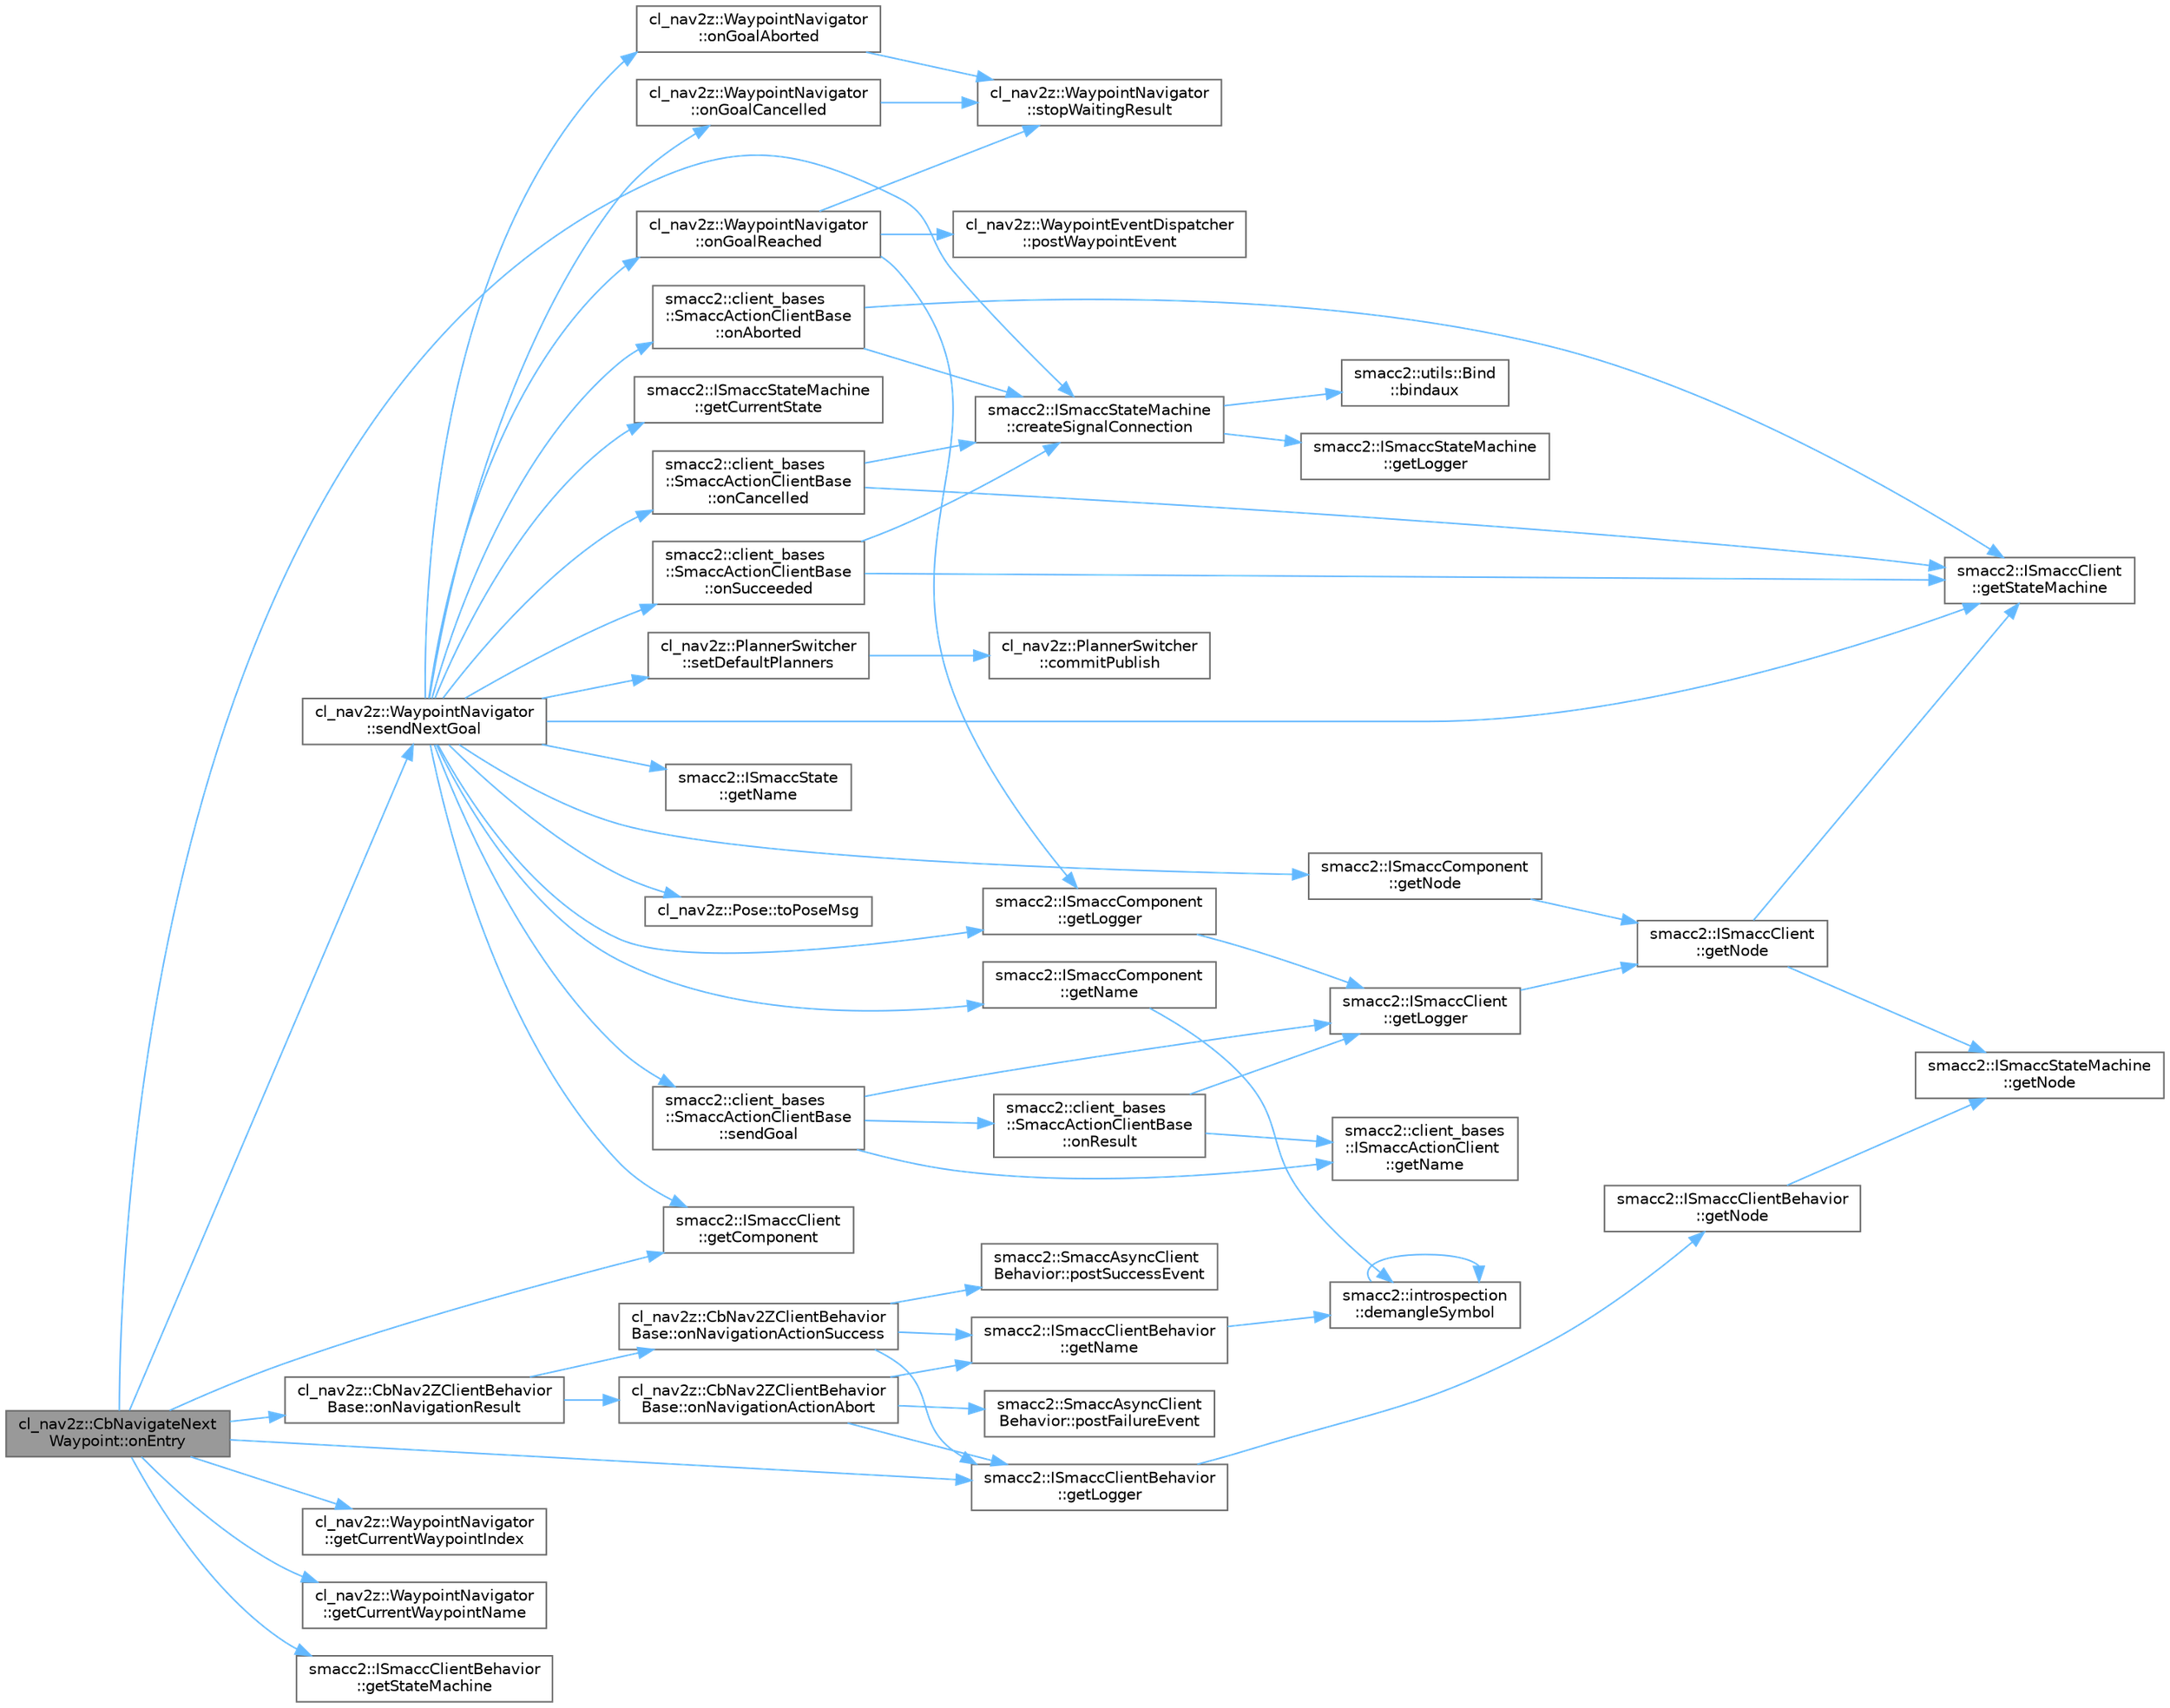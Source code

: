 digraph "cl_nav2z::CbNavigateNextWaypoint::onEntry"
{
 // LATEX_PDF_SIZE
  bgcolor="transparent";
  edge [fontname=Helvetica,fontsize=10,labelfontname=Helvetica,labelfontsize=10];
  node [fontname=Helvetica,fontsize=10,shape=box,height=0.2,width=0.4];
  rankdir="LR";
  Node1 [label="cl_nav2z::CbNavigateNext\lWaypoint::onEntry",height=0.2,width=0.4,color="gray40", fillcolor="grey60", style="filled", fontcolor="black",tooltip=" "];
  Node1 -> Node2 [color="steelblue1",style="solid"];
  Node2 [label="smacc2::ISmaccStateMachine\l::createSignalConnection",height=0.2,width=0.4,color="grey40", fillcolor="white", style="filled",URL="$classsmacc2_1_1ISmaccStateMachine.html#a25f13e947197c61b66c12cf58ee351d5",tooltip=" "];
  Node2 -> Node3 [color="steelblue1",style="solid"];
  Node3 [label="smacc2::utils::Bind\l::bindaux",height=0.2,width=0.4,color="grey40", fillcolor="white", style="filled",URL="$structsmacc2_1_1utils_1_1Bind.html#a376e679d2086f7a58f91f764eed43f6d",tooltip=" "];
  Node2 -> Node4 [color="steelblue1",style="solid"];
  Node4 [label="smacc2::ISmaccStateMachine\l::getLogger",height=0.2,width=0.4,color="grey40", fillcolor="white", style="filled",URL="$classsmacc2_1_1ISmaccStateMachine.html#acc4b310700e4256383d28f56217c3ce1",tooltip=" "];
  Node1 -> Node5 [color="steelblue1",style="solid"];
  Node5 [label="smacc2::ISmaccClient\l::getComponent",height=0.2,width=0.4,color="grey40", fillcolor="white", style="filled",URL="$classsmacc2_1_1ISmaccClient.html#afc6e0f5f82a4552134c9423b75e3ca1d",tooltip=" "];
  Node1 -> Node6 [color="steelblue1",style="solid"];
  Node6 [label="cl_nav2z::WaypointNavigator\l::getCurrentWaypointIndex",height=0.2,width=0.4,color="grey40", fillcolor="white", style="filled",URL="$classcl__nav2z_1_1WaypointNavigator.html#a49e729cd3076a4e145fe200f2d799c8d",tooltip=" "];
  Node1 -> Node7 [color="steelblue1",style="solid"];
  Node7 [label="cl_nav2z::WaypointNavigator\l::getCurrentWaypointName",height=0.2,width=0.4,color="grey40", fillcolor="white", style="filled",URL="$classcl__nav2z_1_1WaypointNavigator.html#ad25d77e9a750322fb3efcd8d44efaf48",tooltip=" "];
  Node1 -> Node8 [color="steelblue1",style="solid"];
  Node8 [label="smacc2::ISmaccClientBehavior\l::getLogger",height=0.2,width=0.4,color="grey40", fillcolor="white", style="filled",URL="$classsmacc2_1_1ISmaccClientBehavior.html#a9c3d82542c800e2ba5207c5cff0e63e8",tooltip=" "];
  Node8 -> Node9 [color="steelblue1",style="solid"];
  Node9 [label="smacc2::ISmaccClientBehavior\l::getNode",height=0.2,width=0.4,color="grey40", fillcolor="white", style="filled",URL="$classsmacc2_1_1ISmaccClientBehavior.html#aa1b28d5e8a5208fff8160f9df9a89dc6",tooltip=" "];
  Node9 -> Node10 [color="steelblue1",style="solid"];
  Node10 [label="smacc2::ISmaccStateMachine\l::getNode",height=0.2,width=0.4,color="grey40", fillcolor="white", style="filled",URL="$classsmacc2_1_1ISmaccStateMachine.html#a2cf8b817f7e137fc648e373ae4614a2f",tooltip=" "];
  Node1 -> Node11 [color="steelblue1",style="solid"];
  Node11 [label="smacc2::ISmaccClientBehavior\l::getStateMachine",height=0.2,width=0.4,color="grey40", fillcolor="white", style="filled",URL="$classsmacc2_1_1ISmaccClientBehavior.html#aef894ccf74067413e7cf501dbf022cd2",tooltip=" "];
  Node1 -> Node12 [color="steelblue1",style="solid"];
  Node12 [label="cl_nav2z::CbNav2ZClientBehavior\lBase::onNavigationResult",height=0.2,width=0.4,color="grey40", fillcolor="white", style="filled",URL="$classcl__nav2z_1_1CbNav2ZClientBehaviorBase.html#a27843e175cfac316a613a0a342c7e450",tooltip=" "];
  Node12 -> Node13 [color="steelblue1",style="solid"];
  Node13 [label="cl_nav2z::CbNav2ZClientBehavior\lBase::onNavigationActionAbort",height=0.2,width=0.4,color="grey40", fillcolor="white", style="filled",URL="$classcl__nav2z_1_1CbNav2ZClientBehaviorBase.html#ac1509a1f84bdf6f4a0d62dbde6a8c12f",tooltip=" "];
  Node13 -> Node8 [color="steelblue1",style="solid"];
  Node13 -> Node14 [color="steelblue1",style="solid"];
  Node14 [label="smacc2::ISmaccClientBehavior\l::getName",height=0.2,width=0.4,color="grey40", fillcolor="white", style="filled",URL="$classsmacc2_1_1ISmaccClientBehavior.html#a3feaa9c382a7d376b7ba0017a63e294e",tooltip=" "];
  Node14 -> Node15 [color="steelblue1",style="solid"];
  Node15 [label="smacc2::introspection\l::demangleSymbol",height=0.2,width=0.4,color="grey40", fillcolor="white", style="filled",URL="$namespacesmacc2_1_1introspection.html#aba19132e50f25adee919c2504ae6a3a2",tooltip=" "];
  Node15 -> Node15 [color="steelblue1",style="solid"];
  Node13 -> Node16 [color="steelblue1",style="solid"];
  Node16 [label="smacc2::SmaccAsyncClient\lBehavior::postFailureEvent",height=0.2,width=0.4,color="grey40", fillcolor="white", style="filled",URL="$classsmacc2_1_1SmaccAsyncClientBehavior.html#afcb5c1a0bf3b9bae6c54e8f5ef1bc04d",tooltip=" "];
  Node12 -> Node17 [color="steelblue1",style="solid"];
  Node17 [label="cl_nav2z::CbNav2ZClientBehavior\lBase::onNavigationActionSuccess",height=0.2,width=0.4,color="grey40", fillcolor="white", style="filled",URL="$classcl__nav2z_1_1CbNav2ZClientBehaviorBase.html#ab56a07ee9a373cb628f02bc90a658260",tooltip=" "];
  Node17 -> Node8 [color="steelblue1",style="solid"];
  Node17 -> Node14 [color="steelblue1",style="solid"];
  Node17 -> Node18 [color="steelblue1",style="solid"];
  Node18 [label="smacc2::SmaccAsyncClient\lBehavior::postSuccessEvent",height=0.2,width=0.4,color="grey40", fillcolor="white", style="filled",URL="$classsmacc2_1_1SmaccAsyncClientBehavior.html#a2fb4de26d011fbbb55bc1bbaed2e6f5b",tooltip=" "];
  Node1 -> Node19 [color="steelblue1",style="solid"];
  Node19 [label="cl_nav2z::WaypointNavigator\l::sendNextGoal",height=0.2,width=0.4,color="grey40", fillcolor="white", style="filled",URL="$classcl__nav2z_1_1WaypointNavigator.html#a967c1e52fe540399727ca885340cde88",tooltip=" "];
  Node19 -> Node5 [color="steelblue1",style="solid"];
  Node19 -> Node20 [color="steelblue1",style="solid"];
  Node20 [label="smacc2::ISmaccStateMachine\l::getCurrentState",height=0.2,width=0.4,color="grey40", fillcolor="white", style="filled",URL="$classsmacc2_1_1ISmaccStateMachine.html#aba8f61152440345ee508c7aa67fa6308",tooltip=" "];
  Node19 -> Node21 [color="steelblue1",style="solid"];
  Node21 [label="smacc2::ISmaccComponent\l::getLogger",height=0.2,width=0.4,color="grey40", fillcolor="white", style="filled",URL="$classsmacc2_1_1ISmaccComponent.html#a77ee85823bab8d84edcdf5d28782b728",tooltip=" "];
  Node21 -> Node22 [color="steelblue1",style="solid"];
  Node22 [label="smacc2::ISmaccClient\l::getLogger",height=0.2,width=0.4,color="grey40", fillcolor="white", style="filled",URL="$classsmacc2_1_1ISmaccClient.html#aaa82b9e079d2faf7bf4ba3a4dfecbf89",tooltip=" "];
  Node22 -> Node23 [color="steelblue1",style="solid"];
  Node23 [label="smacc2::ISmaccClient\l::getNode",height=0.2,width=0.4,color="grey40", fillcolor="white", style="filled",URL="$classsmacc2_1_1ISmaccClient.html#a0d0d53879b63fd45c78aac1c711f8708",tooltip=" "];
  Node23 -> Node10 [color="steelblue1",style="solid"];
  Node23 -> Node24 [color="steelblue1",style="solid"];
  Node24 [label="smacc2::ISmaccClient\l::getStateMachine",height=0.2,width=0.4,color="grey40", fillcolor="white", style="filled",URL="$classsmacc2_1_1ISmaccClient.html#a0e489e232e516e1fea5f026531e10973",tooltip=" "];
  Node19 -> Node25 [color="steelblue1",style="solid"];
  Node25 [label="smacc2::ISmaccComponent\l::getName",height=0.2,width=0.4,color="grey40", fillcolor="white", style="filled",URL="$classsmacc2_1_1ISmaccComponent.html#a6fea938740f0c9ffc082b2ff076c900b",tooltip=" "];
  Node25 -> Node15 [color="steelblue1",style="solid"];
  Node19 -> Node26 [color="steelblue1",style="solid"];
  Node26 [label="smacc2::ISmaccState\l::getName",height=0.2,width=0.4,color="grey40", fillcolor="white", style="filled",URL="$classsmacc2_1_1ISmaccState.html#a69ec6fafcc7f109198412433cf06cbcc",tooltip=" "];
  Node19 -> Node27 [color="steelblue1",style="solid"];
  Node27 [label="smacc2::ISmaccComponent\l::getNode",height=0.2,width=0.4,color="grey40", fillcolor="white", style="filled",URL="$classsmacc2_1_1ISmaccComponent.html#aaac68614687bed658c59f8f15746ab91",tooltip=" "];
  Node27 -> Node23 [color="steelblue1",style="solid"];
  Node19 -> Node24 [color="steelblue1",style="solid"];
  Node19 -> Node28 [color="steelblue1",style="solid"];
  Node28 [label="smacc2::client_bases\l::SmaccActionClientBase\l::onAborted",height=0.2,width=0.4,color="grey40", fillcolor="white", style="filled",URL="$classsmacc2_1_1client__bases_1_1SmaccActionClientBase.html#a1d9dcf6e7552644a1009f9d5cdc7157b",tooltip=" "];
  Node28 -> Node2 [color="steelblue1",style="solid"];
  Node28 -> Node24 [color="steelblue1",style="solid"];
  Node19 -> Node29 [color="steelblue1",style="solid"];
  Node29 [label="smacc2::client_bases\l::SmaccActionClientBase\l::onCancelled",height=0.2,width=0.4,color="grey40", fillcolor="white", style="filled",URL="$classsmacc2_1_1client__bases_1_1SmaccActionClientBase.html#ad10aab26b6ed355f8088a10ba234a16d",tooltip=" "];
  Node29 -> Node2 [color="steelblue1",style="solid"];
  Node29 -> Node24 [color="steelblue1",style="solid"];
  Node19 -> Node30 [color="steelblue1",style="solid"];
  Node30 [label="cl_nav2z::WaypointNavigator\l::onGoalAborted",height=0.2,width=0.4,color="grey40", fillcolor="white", style="filled",URL="$classcl__nav2z_1_1WaypointNavigator.html#a945ef643cfdfef0415a56b72d092cc15",tooltip=" "];
  Node30 -> Node31 [color="steelblue1",style="solid"];
  Node31 [label="cl_nav2z::WaypointNavigator\l::stopWaitingResult",height=0.2,width=0.4,color="grey40", fillcolor="white", style="filled",URL="$classcl__nav2z_1_1WaypointNavigator.html#ab04bb9ea0ebadfb25f50b5ce3a51047c",tooltip=" "];
  Node19 -> Node32 [color="steelblue1",style="solid"];
  Node32 [label="cl_nav2z::WaypointNavigator\l::onGoalCancelled",height=0.2,width=0.4,color="grey40", fillcolor="white", style="filled",URL="$classcl__nav2z_1_1WaypointNavigator.html#a536d76bf5ec5d25f04879ea07e490cf0",tooltip=" "];
  Node32 -> Node31 [color="steelblue1",style="solid"];
  Node19 -> Node33 [color="steelblue1",style="solid"];
  Node33 [label="cl_nav2z::WaypointNavigator\l::onGoalReached",height=0.2,width=0.4,color="grey40", fillcolor="white", style="filled",URL="$classcl__nav2z_1_1WaypointNavigator.html#ad23acb5fa0063cfd208e7858fd6274d4",tooltip=" "];
  Node33 -> Node21 [color="steelblue1",style="solid"];
  Node33 -> Node34 [color="steelblue1",style="solid"];
  Node34 [label="cl_nav2z::WaypointEventDispatcher\l::postWaypointEvent",height=0.2,width=0.4,color="grey40", fillcolor="white", style="filled",URL="$classcl__nav2z_1_1WaypointEventDispatcher.html#acdd27d0806aa7058eda93a582dcfff40",tooltip=" "];
  Node33 -> Node31 [color="steelblue1",style="solid"];
  Node19 -> Node35 [color="steelblue1",style="solid"];
  Node35 [label="smacc2::client_bases\l::SmaccActionClientBase\l::onSucceeded",height=0.2,width=0.4,color="grey40", fillcolor="white", style="filled",URL="$classsmacc2_1_1client__bases_1_1SmaccActionClientBase.html#a6f37d69935254227c9f7572a54817e5a",tooltip=" "];
  Node35 -> Node2 [color="steelblue1",style="solid"];
  Node35 -> Node24 [color="steelblue1",style="solid"];
  Node19 -> Node36 [color="steelblue1",style="solid"];
  Node36 [label="smacc2::client_bases\l::SmaccActionClientBase\l::sendGoal",height=0.2,width=0.4,color="grey40", fillcolor="white", style="filled",URL="$classsmacc2_1_1client__bases_1_1SmaccActionClientBase.html#ad6d79ea8762410e81df2a18e4f8eaf1a",tooltip=" "];
  Node36 -> Node22 [color="steelblue1",style="solid"];
  Node36 -> Node37 [color="steelblue1",style="solid"];
  Node37 [label="smacc2::client_bases\l::ISmaccActionClient\l::getName",height=0.2,width=0.4,color="grey40", fillcolor="white", style="filled",URL="$classsmacc2_1_1client__bases_1_1ISmaccActionClient.html#a9d0cb5696387ed37ff2ae505108c3517",tooltip=" "];
  Node36 -> Node38 [color="steelblue1",style="solid"];
  Node38 [label="smacc2::client_bases\l::SmaccActionClientBase\l::onResult",height=0.2,width=0.4,color="grey40", fillcolor="white", style="filled",URL="$classsmacc2_1_1client__bases_1_1SmaccActionClientBase.html#ab318d0712e1ddbac47f5b14e8fa71534",tooltip=" "];
  Node38 -> Node22 [color="steelblue1",style="solid"];
  Node38 -> Node37 [color="steelblue1",style="solid"];
  Node19 -> Node39 [color="steelblue1",style="solid"];
  Node39 [label="cl_nav2z::PlannerSwitcher\l::setDefaultPlanners",height=0.2,width=0.4,color="grey40", fillcolor="white", style="filled",URL="$classcl__nav2z_1_1PlannerSwitcher.html#a8c759acbd4af36f8ae90477a7ccb07f7",tooltip=" "];
  Node39 -> Node40 [color="steelblue1",style="solid"];
  Node40 [label="cl_nav2z::PlannerSwitcher\l::commitPublish",height=0.2,width=0.4,color="grey40", fillcolor="white", style="filled",URL="$classcl__nav2z_1_1PlannerSwitcher.html#ae3d78b9be6d2f18294586638d0b01e6e",tooltip=" "];
  Node19 -> Node41 [color="steelblue1",style="solid"];
  Node41 [label="cl_nav2z::Pose::toPoseMsg",height=0.2,width=0.4,color="grey40", fillcolor="white", style="filled",URL="$classcl__nav2z_1_1Pose.html#adcf225884841f43c599864a1927cdd6b",tooltip=" "];
}
